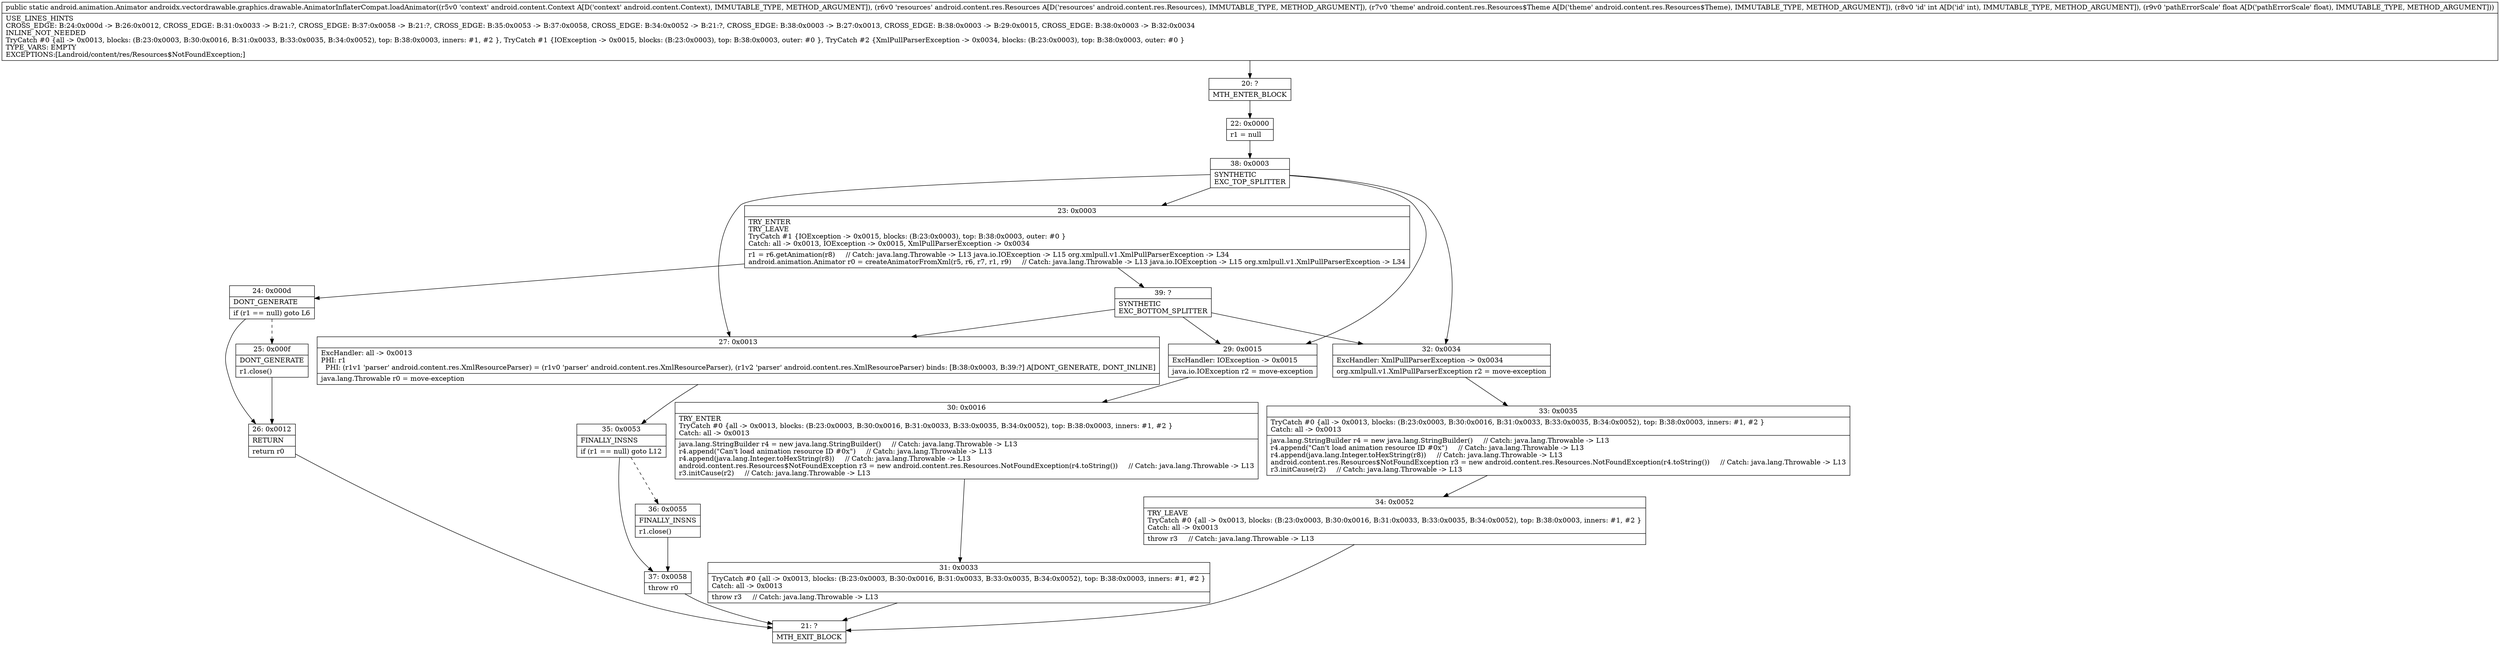 digraph "CFG forandroidx.vectordrawable.graphics.drawable.AnimatorInflaterCompat.loadAnimator(Landroid\/content\/Context;Landroid\/content\/res\/Resources;Landroid\/content\/res\/Resources$Theme;IF)Landroid\/animation\/Animator;" {
Node_20 [shape=record,label="{20\:\ ?|MTH_ENTER_BLOCK\l}"];
Node_22 [shape=record,label="{22\:\ 0x0000|r1 = null\l}"];
Node_38 [shape=record,label="{38\:\ 0x0003|SYNTHETIC\lEXC_TOP_SPLITTER\l}"];
Node_23 [shape=record,label="{23\:\ 0x0003|TRY_ENTER\lTRY_LEAVE\lTryCatch #1 \{IOException \-\> 0x0015, blocks: (B:23:0x0003), top: B:38:0x0003, outer: #0 \}\lCatch: all \-\> 0x0013, IOException \-\> 0x0015, XmlPullParserException \-\> 0x0034\l|r1 = r6.getAnimation(r8)     \/\/ Catch: java.lang.Throwable \-\> L13 java.io.IOException \-\> L15 org.xmlpull.v1.XmlPullParserException \-\> L34\landroid.animation.Animator r0 = createAnimatorFromXml(r5, r6, r7, r1, r9)     \/\/ Catch: java.lang.Throwable \-\> L13 java.io.IOException \-\> L15 org.xmlpull.v1.XmlPullParserException \-\> L34\l}"];
Node_24 [shape=record,label="{24\:\ 0x000d|DONT_GENERATE\l|if (r1 == null) goto L6\l}"];
Node_25 [shape=record,label="{25\:\ 0x000f|DONT_GENERATE\l|r1.close()\l}"];
Node_26 [shape=record,label="{26\:\ 0x0012|RETURN\l|return r0\l}"];
Node_21 [shape=record,label="{21\:\ ?|MTH_EXIT_BLOCK\l}"];
Node_39 [shape=record,label="{39\:\ ?|SYNTHETIC\lEXC_BOTTOM_SPLITTER\l}"];
Node_27 [shape=record,label="{27\:\ 0x0013|ExcHandler: all \-\> 0x0013\lPHI: r1 \l  PHI: (r1v1 'parser' android.content.res.XmlResourceParser) = (r1v0 'parser' android.content.res.XmlResourceParser), (r1v2 'parser' android.content.res.XmlResourceParser) binds: [B:38:0x0003, B:39:?] A[DONT_GENERATE, DONT_INLINE]\l|java.lang.Throwable r0 = move\-exception\l}"];
Node_35 [shape=record,label="{35\:\ 0x0053|FINALLY_INSNS\l|if (r1 == null) goto L12\l}"];
Node_36 [shape=record,label="{36\:\ 0x0055|FINALLY_INSNS\l|r1.close()\l}"];
Node_37 [shape=record,label="{37\:\ 0x0058|throw r0\l}"];
Node_29 [shape=record,label="{29\:\ 0x0015|ExcHandler: IOException \-\> 0x0015\l|java.io.IOException r2 = move\-exception\l}"];
Node_30 [shape=record,label="{30\:\ 0x0016|TRY_ENTER\lTryCatch #0 \{all \-\> 0x0013, blocks: (B:23:0x0003, B:30:0x0016, B:31:0x0033, B:33:0x0035, B:34:0x0052), top: B:38:0x0003, inners: #1, #2 \}\lCatch: all \-\> 0x0013\l|java.lang.StringBuilder r4 = new java.lang.StringBuilder()     \/\/ Catch: java.lang.Throwable \-\> L13\lr4.append(\"Can't load animation resource ID #0x\")     \/\/ Catch: java.lang.Throwable \-\> L13\lr4.append(java.lang.Integer.toHexString(r8))     \/\/ Catch: java.lang.Throwable \-\> L13\landroid.content.res.Resources$NotFoundException r3 = new android.content.res.Resources.NotFoundException(r4.toString())     \/\/ Catch: java.lang.Throwable \-\> L13\lr3.initCause(r2)     \/\/ Catch: java.lang.Throwable \-\> L13\l}"];
Node_31 [shape=record,label="{31\:\ 0x0033|TryCatch #0 \{all \-\> 0x0013, blocks: (B:23:0x0003, B:30:0x0016, B:31:0x0033, B:33:0x0035, B:34:0x0052), top: B:38:0x0003, inners: #1, #2 \}\lCatch: all \-\> 0x0013\l|throw r3     \/\/ Catch: java.lang.Throwable \-\> L13\l}"];
Node_32 [shape=record,label="{32\:\ 0x0034|ExcHandler: XmlPullParserException \-\> 0x0034\l|org.xmlpull.v1.XmlPullParserException r2 = move\-exception\l}"];
Node_33 [shape=record,label="{33\:\ 0x0035|TryCatch #0 \{all \-\> 0x0013, blocks: (B:23:0x0003, B:30:0x0016, B:31:0x0033, B:33:0x0035, B:34:0x0052), top: B:38:0x0003, inners: #1, #2 \}\lCatch: all \-\> 0x0013\l|java.lang.StringBuilder r4 = new java.lang.StringBuilder()     \/\/ Catch: java.lang.Throwable \-\> L13\lr4.append(\"Can't load animation resource ID #0x\")     \/\/ Catch: java.lang.Throwable \-\> L13\lr4.append(java.lang.Integer.toHexString(r8))     \/\/ Catch: java.lang.Throwable \-\> L13\landroid.content.res.Resources$NotFoundException r3 = new android.content.res.Resources.NotFoundException(r4.toString())     \/\/ Catch: java.lang.Throwable \-\> L13\lr3.initCause(r2)     \/\/ Catch: java.lang.Throwable \-\> L13\l}"];
Node_34 [shape=record,label="{34\:\ 0x0052|TRY_LEAVE\lTryCatch #0 \{all \-\> 0x0013, blocks: (B:23:0x0003, B:30:0x0016, B:31:0x0033, B:33:0x0035, B:34:0x0052), top: B:38:0x0003, inners: #1, #2 \}\lCatch: all \-\> 0x0013\l|throw r3     \/\/ Catch: java.lang.Throwable \-\> L13\l}"];
MethodNode[shape=record,label="{public static android.animation.Animator androidx.vectordrawable.graphics.drawable.AnimatorInflaterCompat.loadAnimator((r5v0 'context' android.content.Context A[D('context' android.content.Context), IMMUTABLE_TYPE, METHOD_ARGUMENT]), (r6v0 'resources' android.content.res.Resources A[D('resources' android.content.res.Resources), IMMUTABLE_TYPE, METHOD_ARGUMENT]), (r7v0 'theme' android.content.res.Resources$Theme A[D('theme' android.content.res.Resources$Theme), IMMUTABLE_TYPE, METHOD_ARGUMENT]), (r8v0 'id' int A[D('id' int), IMMUTABLE_TYPE, METHOD_ARGUMENT]), (r9v0 'pathErrorScale' float A[D('pathErrorScale' float), IMMUTABLE_TYPE, METHOD_ARGUMENT]))  | USE_LINES_HINTS\lCROSS_EDGE: B:24:0x000d \-\> B:26:0x0012, CROSS_EDGE: B:31:0x0033 \-\> B:21:?, CROSS_EDGE: B:37:0x0058 \-\> B:21:?, CROSS_EDGE: B:35:0x0053 \-\> B:37:0x0058, CROSS_EDGE: B:34:0x0052 \-\> B:21:?, CROSS_EDGE: B:38:0x0003 \-\> B:27:0x0013, CROSS_EDGE: B:38:0x0003 \-\> B:29:0x0015, CROSS_EDGE: B:38:0x0003 \-\> B:32:0x0034\lINLINE_NOT_NEEDED\lTryCatch #0 \{all \-\> 0x0013, blocks: (B:23:0x0003, B:30:0x0016, B:31:0x0033, B:33:0x0035, B:34:0x0052), top: B:38:0x0003, inners: #1, #2 \}, TryCatch #1 \{IOException \-\> 0x0015, blocks: (B:23:0x0003), top: B:38:0x0003, outer: #0 \}, TryCatch #2 \{XmlPullParserException \-\> 0x0034, blocks: (B:23:0x0003), top: B:38:0x0003, outer: #0 \}\lTYPE_VARS: EMPTY\lEXCEPTIONS:[Landroid\/content\/res\/Resources$NotFoundException;]\l}"];
MethodNode -> Node_20;Node_20 -> Node_22;
Node_22 -> Node_38;
Node_38 -> Node_23;
Node_38 -> Node_27;
Node_38 -> Node_29;
Node_38 -> Node_32;
Node_23 -> Node_24;
Node_23 -> Node_39;
Node_24 -> Node_25[style=dashed];
Node_24 -> Node_26;
Node_25 -> Node_26;
Node_26 -> Node_21;
Node_39 -> Node_29;
Node_39 -> Node_27;
Node_39 -> Node_32;
Node_27 -> Node_35;
Node_35 -> Node_36[style=dashed];
Node_35 -> Node_37;
Node_36 -> Node_37;
Node_37 -> Node_21;
Node_29 -> Node_30;
Node_30 -> Node_31;
Node_31 -> Node_21;
Node_32 -> Node_33;
Node_33 -> Node_34;
Node_34 -> Node_21;
}

